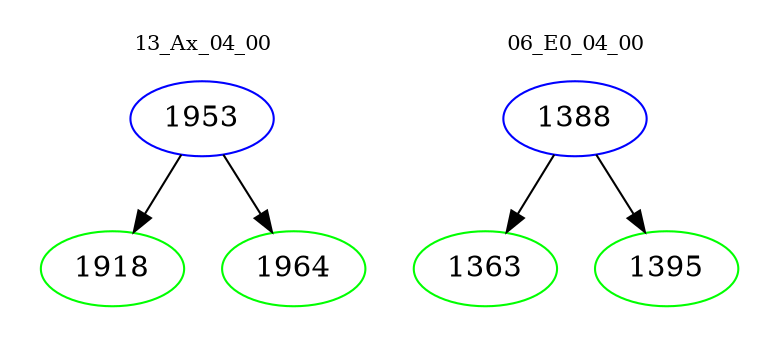 digraph{
subgraph cluster_0 {
color = white
label = "13_Ax_04_00";
fontsize=10;
T0_1953 [label="1953", color="blue"]
T0_1953 -> T0_1918 [color="black"]
T0_1918 [label="1918", color="green"]
T0_1953 -> T0_1964 [color="black"]
T0_1964 [label="1964", color="green"]
}
subgraph cluster_1 {
color = white
label = "06_E0_04_00";
fontsize=10;
T1_1388 [label="1388", color="blue"]
T1_1388 -> T1_1363 [color="black"]
T1_1363 [label="1363", color="green"]
T1_1388 -> T1_1395 [color="black"]
T1_1395 [label="1395", color="green"]
}
}

